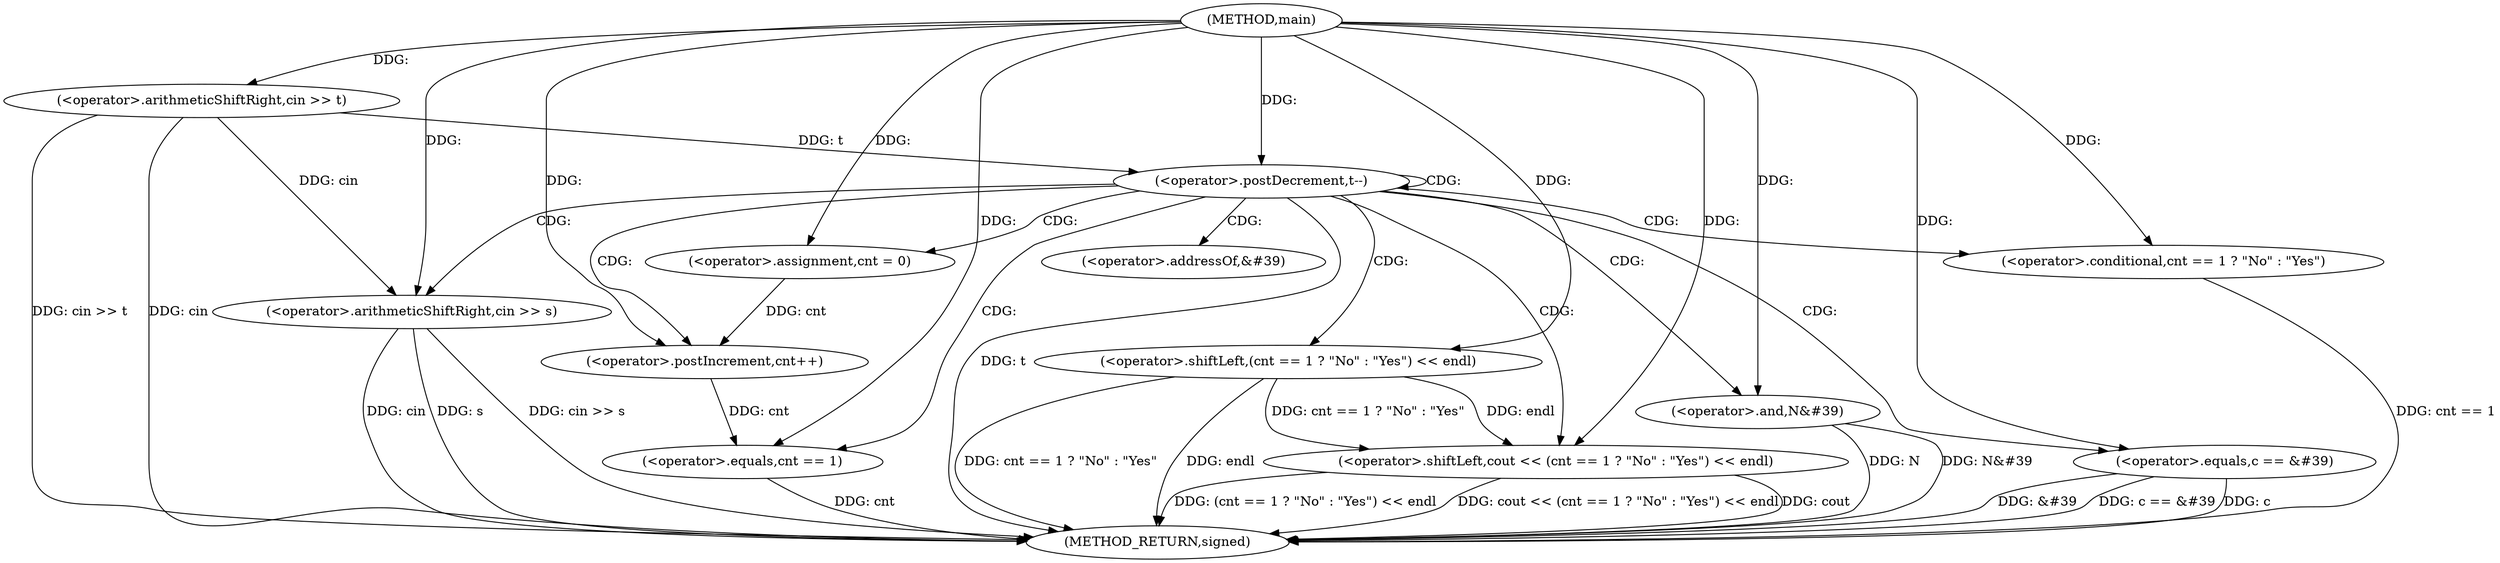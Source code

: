 digraph "main" {  
"1000101" [label = "(METHOD,main)" ]
"1000140" [label = "(METHOD_RETURN,signed)" ]
"1000104" [label = "(<operator>.arithmeticShiftRight,cin >> t)" ]
"1000108" [label = "(<operator>.postDecrement,t--)" ]
"1000112" [label = "(<operator>.arithmeticShiftRight,cin >> s)" ]
"1000116" [label = "(<operator>.assignment,cnt = 0)" ]
"1000130" [label = "(<operator>.shiftLeft,cout << (cnt == 1 ? \"No\" : \"Yes\") << endl)" ]
"1000121" [label = "(<operator>.equals,c == &#39)" ]
"1000125" [label = "(<operator>.and,N&#39)" ]
"1000128" [label = "(<operator>.postIncrement,cnt++)" ]
"1000132" [label = "(<operator>.shiftLeft,(cnt == 1 ? \"No\" : \"Yes\") << endl)" ]
"1000133" [label = "(<operator>.conditional,cnt == 1 ? \"No\" : \"Yes\")" ]
"1000134" [label = "(<operator>.equals,cnt == 1)" ]
"1000123" [label = "(<operator>.addressOf,&#39)" ]
  "1000104" -> "1000140"  [ label = "DDG: cin"] 
  "1000104" -> "1000140"  [ label = "DDG: cin >> t"] 
  "1000108" -> "1000140"  [ label = "DDG: t"] 
  "1000112" -> "1000140"  [ label = "DDG: cin"] 
  "1000112" -> "1000140"  [ label = "DDG: s"] 
  "1000112" -> "1000140"  [ label = "DDG: cin >> s"] 
  "1000121" -> "1000140"  [ label = "DDG: &#39"] 
  "1000121" -> "1000140"  [ label = "DDG: c == &#39"] 
  "1000125" -> "1000140"  [ label = "DDG: N&#39"] 
  "1000134" -> "1000140"  [ label = "DDG: cnt"] 
  "1000133" -> "1000140"  [ label = "DDG: cnt == 1"] 
  "1000132" -> "1000140"  [ label = "DDG: cnt == 1 ? \"No\" : \"Yes\""] 
  "1000130" -> "1000140"  [ label = "DDG: (cnt == 1 ? \"No\" : \"Yes\") << endl"] 
  "1000130" -> "1000140"  [ label = "DDG: cout << (cnt == 1 ? \"No\" : \"Yes\") << endl"] 
  "1000121" -> "1000140"  [ label = "DDG: c"] 
  "1000132" -> "1000140"  [ label = "DDG: endl"] 
  "1000125" -> "1000140"  [ label = "DDG: N"] 
  "1000130" -> "1000140"  [ label = "DDG: cout"] 
  "1000101" -> "1000104"  [ label = "DDG: "] 
  "1000104" -> "1000108"  [ label = "DDG: t"] 
  "1000101" -> "1000108"  [ label = "DDG: "] 
  "1000101" -> "1000116"  [ label = "DDG: "] 
  "1000104" -> "1000112"  [ label = "DDG: cin"] 
  "1000101" -> "1000112"  [ label = "DDG: "] 
  "1000101" -> "1000130"  [ label = "DDG: "] 
  "1000132" -> "1000130"  [ label = "DDG: cnt == 1 ? \"No\" : \"Yes\""] 
  "1000132" -> "1000130"  [ label = "DDG: endl"] 
  "1000101" -> "1000121"  [ label = "DDG: "] 
  "1000101" -> "1000125"  [ label = "DDG: "] 
  "1000116" -> "1000128"  [ label = "DDG: cnt"] 
  "1000101" -> "1000128"  [ label = "DDG: "] 
  "1000101" -> "1000132"  [ label = "DDG: "] 
  "1000101" -> "1000133"  [ label = "DDG: "] 
  "1000128" -> "1000134"  [ label = "DDG: cnt"] 
  "1000101" -> "1000134"  [ label = "DDG: "] 
  "1000108" -> "1000112"  [ label = "CDG: "] 
  "1000108" -> "1000121"  [ label = "CDG: "] 
  "1000108" -> "1000125"  [ label = "CDG: "] 
  "1000108" -> "1000116"  [ label = "CDG: "] 
  "1000108" -> "1000132"  [ label = "CDG: "] 
  "1000108" -> "1000128"  [ label = "CDG: "] 
  "1000108" -> "1000123"  [ label = "CDG: "] 
  "1000108" -> "1000108"  [ label = "CDG: "] 
  "1000108" -> "1000130"  [ label = "CDG: "] 
  "1000108" -> "1000133"  [ label = "CDG: "] 
  "1000108" -> "1000134"  [ label = "CDG: "] 
}
